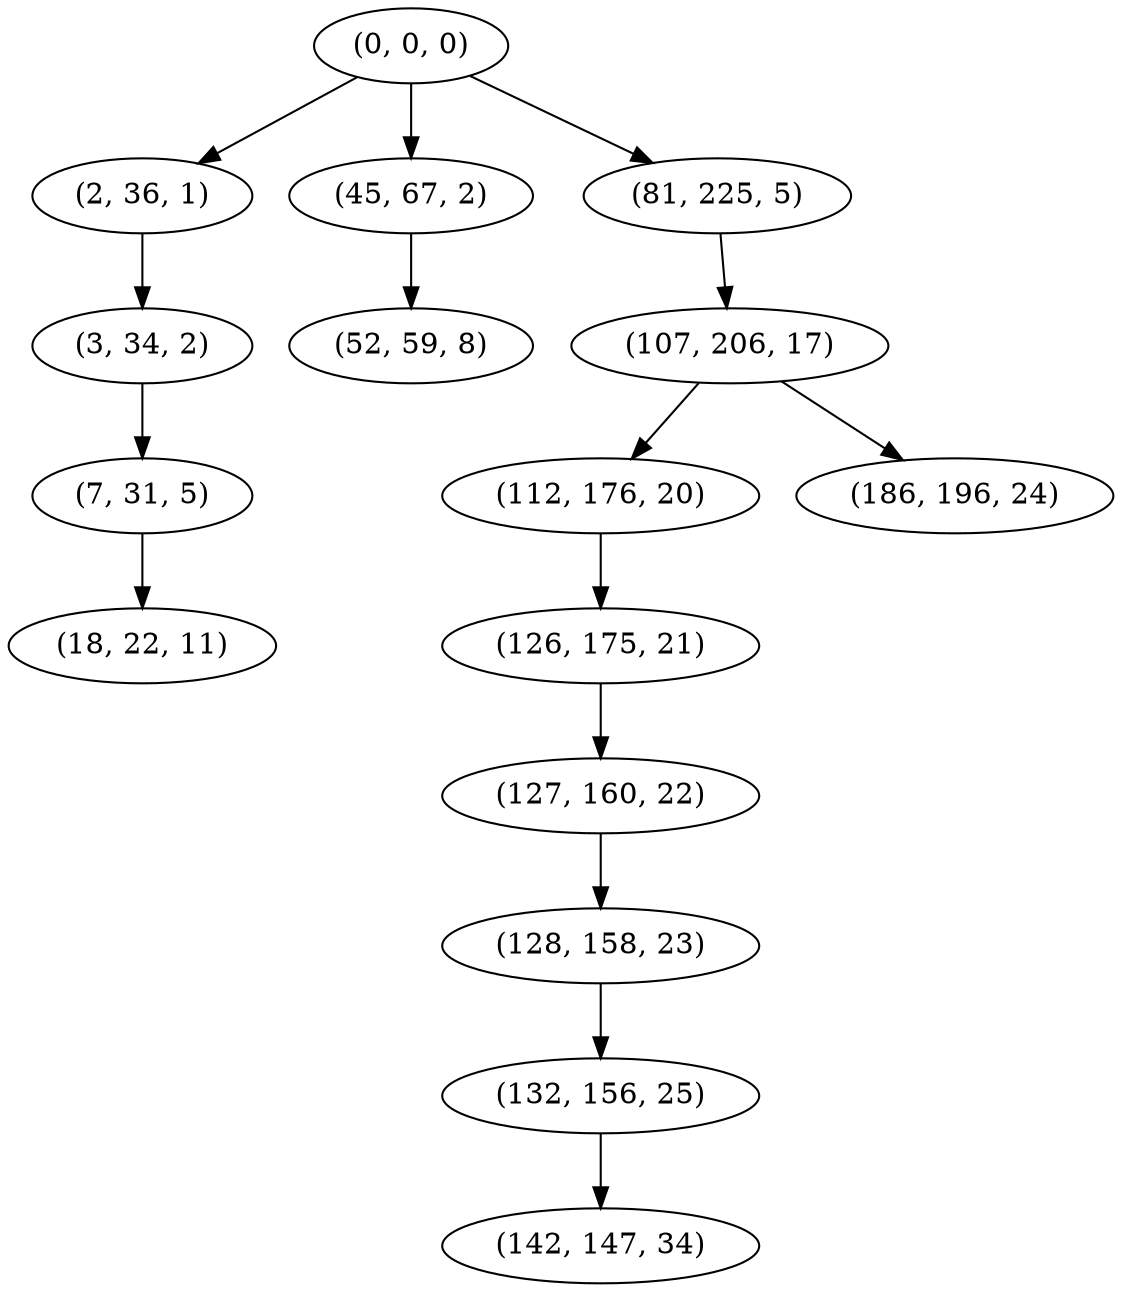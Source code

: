 digraph tree {
    "(0, 0, 0)";
    "(2, 36, 1)";
    "(3, 34, 2)";
    "(7, 31, 5)";
    "(18, 22, 11)";
    "(45, 67, 2)";
    "(52, 59, 8)";
    "(81, 225, 5)";
    "(107, 206, 17)";
    "(112, 176, 20)";
    "(126, 175, 21)";
    "(127, 160, 22)";
    "(128, 158, 23)";
    "(132, 156, 25)";
    "(142, 147, 34)";
    "(186, 196, 24)";
    "(0, 0, 0)" -> "(2, 36, 1)";
    "(0, 0, 0)" -> "(45, 67, 2)";
    "(0, 0, 0)" -> "(81, 225, 5)";
    "(2, 36, 1)" -> "(3, 34, 2)";
    "(3, 34, 2)" -> "(7, 31, 5)";
    "(7, 31, 5)" -> "(18, 22, 11)";
    "(45, 67, 2)" -> "(52, 59, 8)";
    "(81, 225, 5)" -> "(107, 206, 17)";
    "(107, 206, 17)" -> "(112, 176, 20)";
    "(107, 206, 17)" -> "(186, 196, 24)";
    "(112, 176, 20)" -> "(126, 175, 21)";
    "(126, 175, 21)" -> "(127, 160, 22)";
    "(127, 160, 22)" -> "(128, 158, 23)";
    "(128, 158, 23)" -> "(132, 156, 25)";
    "(132, 156, 25)" -> "(142, 147, 34)";
}

